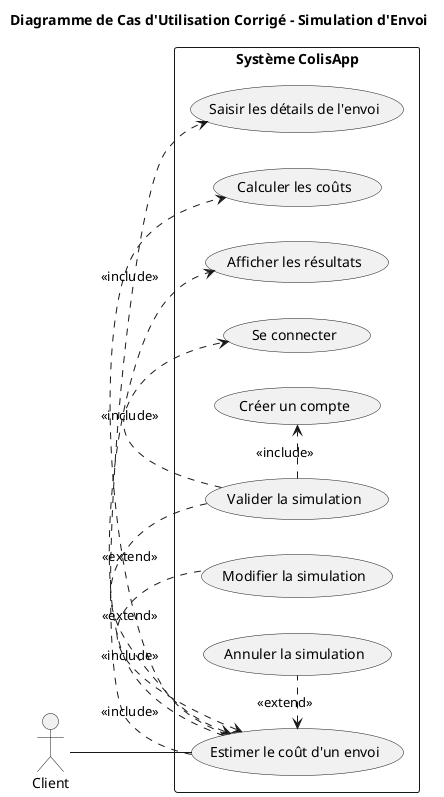 @startuml uc_simulation_corrigee

title Diagramme de Cas d'Utilisation Corrigé - Simulation d'Envoi

left to right direction

actor Client

rectangle "Système ColisApp" {
  usecase UC_Simulate as "Estimer le coût d'un envoi"

  ' Cas inclus (obligatoires)
  usecase UC_InputDetails as "Saisir les détails de l'envoi"
  usecase UC_CalculateCost as "Calculer les coûts"
  usecase UC_DisplayResults as "Afficher les résultats"

  ' Cas étendus (optionnels)
  usecase UC_Validate as "Valider la simulation"
  usecase UC_Edit as "Modifier la simulation"
  usecase UC_Cancel as "Annuler la simulation"

  ' Cas liés à la validation
  usecase UC_Login as "Se connecter"
  usecase UC_Register as "Créer un compte"
}

' Le client est l'acteur principal
Client -- UC_Simulate

' Le cas principal INCLUT ces étapes obligatoires
UC_Simulate .> UC_InputDetails : <<include>>
UC_Simulate .> UC_CalculateCost : <<include>>
UC_Simulate .> UC_DisplayResults : <<include>>

' Ces cas ÉTENDENT le cas principal. Ce sont des options.
UC_Simulate <. UC_Validate : <<extend>>
UC_Simulate <. UC_Edit : <<extend>>
UC_Simulate <. UC_Cancel : <<extend>>

' Pour valider, on a besoin de se connecter ou de s'inscrire
UC_Validate .> UC_Login : <<include>>
UC_Validate .> UC_Register : <<include>>

@enduml
